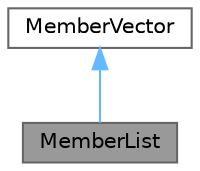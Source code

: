 digraph "MemberList"
{
 // INTERACTIVE_SVG=YES
 // LATEX_PDF_SIZE
  bgcolor="transparent";
  edge [fontname=Helvetica,fontsize=10,labelfontname=Helvetica,labelfontsize=10];
  node [fontname=Helvetica,fontsize=10,shape=box,height=0.2,width=0.4];
  Node1 [label="MemberList",height=0.2,width=0.4,color="gray40", fillcolor="grey60", style="filled", fontcolor="black",tooltip="A list of MemberDef objects as shown in documentation sections."];
  Node2 -> Node1 [dir="back",color="steelblue1",style="solid"];
  Node2 [label="MemberVector",height=0.2,width=0.4,color="gray40", fillcolor="white", style="filled",URL="$d1/d7d/class_member_vector.html",tooltip="A vector of MemberDef object."];
}
